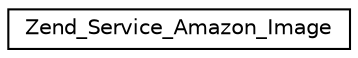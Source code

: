 digraph G
{
  edge [fontname="Helvetica",fontsize="10",labelfontname="Helvetica",labelfontsize="10"];
  node [fontname="Helvetica",fontsize="10",shape=record];
  rankdir="LR";
  Node1 [label="Zend_Service_Amazon_Image",height=0.2,width=0.4,color="black", fillcolor="white", style="filled",URL="$class_zend___service___amazon___image.html"];
}
